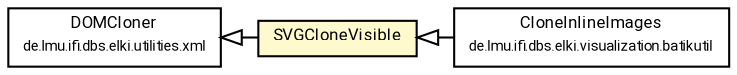 #!/usr/local/bin/dot
#
# Class diagram 
# Generated by UMLGraph version R5_7_2-60-g0e99a6 (http://www.spinellis.gr/umlgraph/)
#

digraph G {
	graph [fontnames="svg"]
	edge [fontname="Roboto",fontsize=7,labelfontname="Roboto",labelfontsize=7,color="black"];
	node [fontname="Roboto",fontcolor="black",fontsize=8,shape=plaintext,margin=0,width=0,height=0];
	nodesep=0.15;
	ranksep=0.25;
	rankdir=LR;
	// de.lmu.ifi.dbs.elki.visualization.batikutil.CloneInlineImages
	c9051083 [label=<<table title="de.lmu.ifi.dbs.elki.visualization.batikutil.CloneInlineImages" border="0" cellborder="1" cellspacing="0" cellpadding="2" href="../batikutil/CloneInlineImages.html" target="_parent">
		<tr><td><table border="0" cellspacing="0" cellpadding="1">
		<tr><td align="center" balign="center"> <font face="Roboto">CloneInlineImages</font> </td></tr>
		<tr><td align="center" balign="center"> <font face="Roboto" point-size="7.0">de.lmu.ifi.dbs.elki.visualization.batikutil</font> </td></tr>
		</table></td></tr>
		</table>>, URL="../batikutil/CloneInlineImages.html"];
	// de.lmu.ifi.dbs.elki.visualization.svg.SVGCloneVisible
	c9051109 [label=<<table title="de.lmu.ifi.dbs.elki.visualization.svg.SVGCloneVisible" border="0" cellborder="1" cellspacing="0" cellpadding="2" bgcolor="lemonChiffon" href="SVGCloneVisible.html" target="_parent">
		<tr><td><table border="0" cellspacing="0" cellpadding="1">
		<tr><td align="center" balign="center"> <font face="Roboto">SVGCloneVisible</font> </td></tr>
		</table></td></tr>
		</table>>, URL="SVGCloneVisible.html"];
	// de.lmu.ifi.dbs.elki.utilities.xml.DOMCloner
	c9052863 [label=<<table title="de.lmu.ifi.dbs.elki.utilities.xml.DOMCloner" border="0" cellborder="1" cellspacing="0" cellpadding="2" href="../../utilities/xml/DOMCloner.html" target="_parent">
		<tr><td><table border="0" cellspacing="0" cellpadding="1">
		<tr><td align="center" balign="center"> <font face="Roboto">DOMCloner</font> </td></tr>
		<tr><td align="center" balign="center"> <font face="Roboto" point-size="7.0">de.lmu.ifi.dbs.elki.utilities.xml</font> </td></tr>
		</table></td></tr>
		</table>>, URL="../../utilities/xml/DOMCloner.html"];
	// de.lmu.ifi.dbs.elki.visualization.batikutil.CloneInlineImages extends de.lmu.ifi.dbs.elki.visualization.svg.SVGCloneVisible
	c9051109 -> c9051083 [arrowtail=empty,dir=back,weight=10];
	// de.lmu.ifi.dbs.elki.visualization.svg.SVGCloneVisible extends de.lmu.ifi.dbs.elki.utilities.xml.DOMCloner
	c9052863 -> c9051109 [arrowtail=empty,dir=back,weight=10];
}

